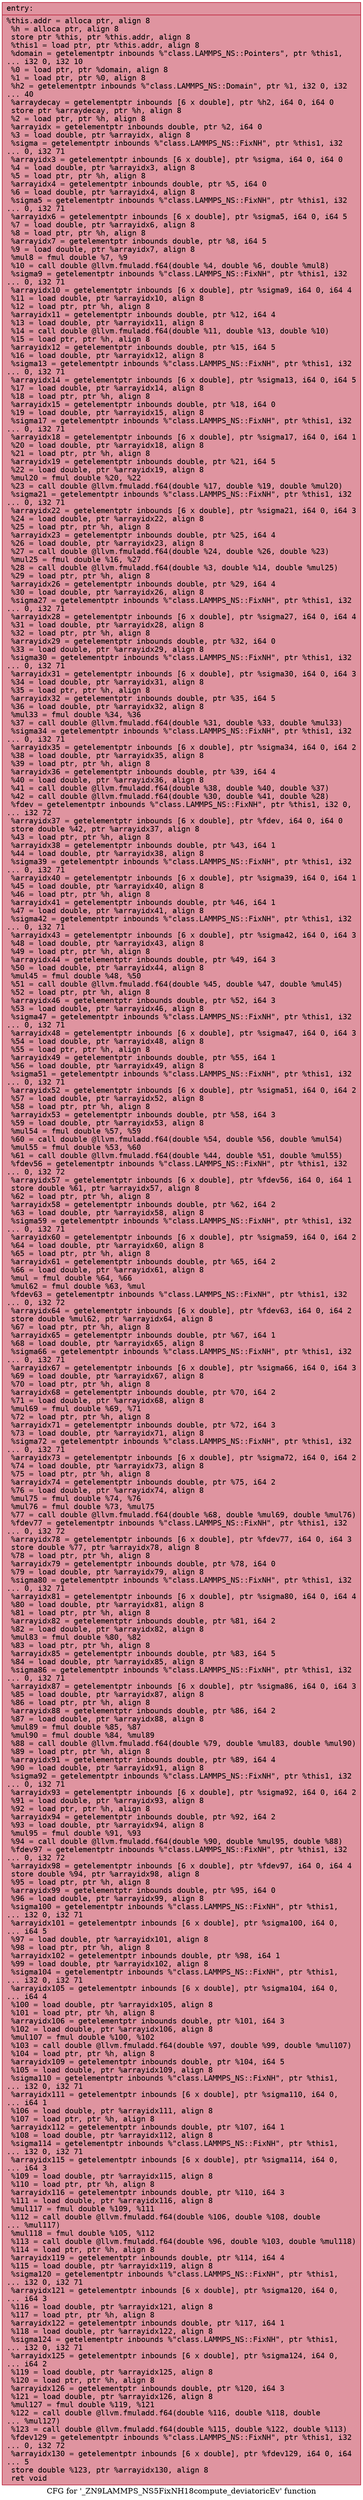 digraph "CFG for '_ZN9LAMMPS_NS5FixNH18compute_deviatoricEv' function" {
	label="CFG for '_ZN9LAMMPS_NS5FixNH18compute_deviatoricEv' function";

	Node0x55b2c7e32e20 [shape=record,color="#b70d28ff", style=filled, fillcolor="#b70d2870" fontname="Courier",label="{entry:\l|  %this.addr = alloca ptr, align 8\l  %h = alloca ptr, align 8\l  store ptr %this, ptr %this.addr, align 8\l  %this1 = load ptr, ptr %this.addr, align 8\l  %domain = getelementptr inbounds %\"class.LAMMPS_NS::Pointers\", ptr %this1,\l... i32 0, i32 10\l  %0 = load ptr, ptr %domain, align 8\l  %1 = load ptr, ptr %0, align 8\l  %h2 = getelementptr inbounds %\"class.LAMMPS_NS::Domain\", ptr %1, i32 0, i32\l... 40\l  %arraydecay = getelementptr inbounds [6 x double], ptr %h2, i64 0, i64 0\l  store ptr %arraydecay, ptr %h, align 8\l  %2 = load ptr, ptr %h, align 8\l  %arrayidx = getelementptr inbounds double, ptr %2, i64 0\l  %3 = load double, ptr %arrayidx, align 8\l  %sigma = getelementptr inbounds %\"class.LAMMPS_NS::FixNH\", ptr %this1, i32\l... 0, i32 71\l  %arrayidx3 = getelementptr inbounds [6 x double], ptr %sigma, i64 0, i64 0\l  %4 = load double, ptr %arrayidx3, align 8\l  %5 = load ptr, ptr %h, align 8\l  %arrayidx4 = getelementptr inbounds double, ptr %5, i64 0\l  %6 = load double, ptr %arrayidx4, align 8\l  %sigma5 = getelementptr inbounds %\"class.LAMMPS_NS::FixNH\", ptr %this1, i32\l... 0, i32 71\l  %arrayidx6 = getelementptr inbounds [6 x double], ptr %sigma5, i64 0, i64 5\l  %7 = load double, ptr %arrayidx6, align 8\l  %8 = load ptr, ptr %h, align 8\l  %arrayidx7 = getelementptr inbounds double, ptr %8, i64 5\l  %9 = load double, ptr %arrayidx7, align 8\l  %mul8 = fmul double %7, %9\l  %10 = call double @llvm.fmuladd.f64(double %4, double %6, double %mul8)\l  %sigma9 = getelementptr inbounds %\"class.LAMMPS_NS::FixNH\", ptr %this1, i32\l... 0, i32 71\l  %arrayidx10 = getelementptr inbounds [6 x double], ptr %sigma9, i64 0, i64 4\l  %11 = load double, ptr %arrayidx10, align 8\l  %12 = load ptr, ptr %h, align 8\l  %arrayidx11 = getelementptr inbounds double, ptr %12, i64 4\l  %13 = load double, ptr %arrayidx11, align 8\l  %14 = call double @llvm.fmuladd.f64(double %11, double %13, double %10)\l  %15 = load ptr, ptr %h, align 8\l  %arrayidx12 = getelementptr inbounds double, ptr %15, i64 5\l  %16 = load double, ptr %arrayidx12, align 8\l  %sigma13 = getelementptr inbounds %\"class.LAMMPS_NS::FixNH\", ptr %this1, i32\l... 0, i32 71\l  %arrayidx14 = getelementptr inbounds [6 x double], ptr %sigma13, i64 0, i64 5\l  %17 = load double, ptr %arrayidx14, align 8\l  %18 = load ptr, ptr %h, align 8\l  %arrayidx15 = getelementptr inbounds double, ptr %18, i64 0\l  %19 = load double, ptr %arrayidx15, align 8\l  %sigma17 = getelementptr inbounds %\"class.LAMMPS_NS::FixNH\", ptr %this1, i32\l... 0, i32 71\l  %arrayidx18 = getelementptr inbounds [6 x double], ptr %sigma17, i64 0, i64 1\l  %20 = load double, ptr %arrayidx18, align 8\l  %21 = load ptr, ptr %h, align 8\l  %arrayidx19 = getelementptr inbounds double, ptr %21, i64 5\l  %22 = load double, ptr %arrayidx19, align 8\l  %mul20 = fmul double %20, %22\l  %23 = call double @llvm.fmuladd.f64(double %17, double %19, double %mul20)\l  %sigma21 = getelementptr inbounds %\"class.LAMMPS_NS::FixNH\", ptr %this1, i32\l... 0, i32 71\l  %arrayidx22 = getelementptr inbounds [6 x double], ptr %sigma21, i64 0, i64 3\l  %24 = load double, ptr %arrayidx22, align 8\l  %25 = load ptr, ptr %h, align 8\l  %arrayidx23 = getelementptr inbounds double, ptr %25, i64 4\l  %26 = load double, ptr %arrayidx23, align 8\l  %27 = call double @llvm.fmuladd.f64(double %24, double %26, double %23)\l  %mul25 = fmul double %16, %27\l  %28 = call double @llvm.fmuladd.f64(double %3, double %14, double %mul25)\l  %29 = load ptr, ptr %h, align 8\l  %arrayidx26 = getelementptr inbounds double, ptr %29, i64 4\l  %30 = load double, ptr %arrayidx26, align 8\l  %sigma27 = getelementptr inbounds %\"class.LAMMPS_NS::FixNH\", ptr %this1, i32\l... 0, i32 71\l  %arrayidx28 = getelementptr inbounds [6 x double], ptr %sigma27, i64 0, i64 4\l  %31 = load double, ptr %arrayidx28, align 8\l  %32 = load ptr, ptr %h, align 8\l  %arrayidx29 = getelementptr inbounds double, ptr %32, i64 0\l  %33 = load double, ptr %arrayidx29, align 8\l  %sigma30 = getelementptr inbounds %\"class.LAMMPS_NS::FixNH\", ptr %this1, i32\l... 0, i32 71\l  %arrayidx31 = getelementptr inbounds [6 x double], ptr %sigma30, i64 0, i64 3\l  %34 = load double, ptr %arrayidx31, align 8\l  %35 = load ptr, ptr %h, align 8\l  %arrayidx32 = getelementptr inbounds double, ptr %35, i64 5\l  %36 = load double, ptr %arrayidx32, align 8\l  %mul33 = fmul double %34, %36\l  %37 = call double @llvm.fmuladd.f64(double %31, double %33, double %mul33)\l  %sigma34 = getelementptr inbounds %\"class.LAMMPS_NS::FixNH\", ptr %this1, i32\l... 0, i32 71\l  %arrayidx35 = getelementptr inbounds [6 x double], ptr %sigma34, i64 0, i64 2\l  %38 = load double, ptr %arrayidx35, align 8\l  %39 = load ptr, ptr %h, align 8\l  %arrayidx36 = getelementptr inbounds double, ptr %39, i64 4\l  %40 = load double, ptr %arrayidx36, align 8\l  %41 = call double @llvm.fmuladd.f64(double %38, double %40, double %37)\l  %42 = call double @llvm.fmuladd.f64(double %30, double %41, double %28)\l  %fdev = getelementptr inbounds %\"class.LAMMPS_NS::FixNH\", ptr %this1, i32 0,\l... i32 72\l  %arrayidx37 = getelementptr inbounds [6 x double], ptr %fdev, i64 0, i64 0\l  store double %42, ptr %arrayidx37, align 8\l  %43 = load ptr, ptr %h, align 8\l  %arrayidx38 = getelementptr inbounds double, ptr %43, i64 1\l  %44 = load double, ptr %arrayidx38, align 8\l  %sigma39 = getelementptr inbounds %\"class.LAMMPS_NS::FixNH\", ptr %this1, i32\l... 0, i32 71\l  %arrayidx40 = getelementptr inbounds [6 x double], ptr %sigma39, i64 0, i64 1\l  %45 = load double, ptr %arrayidx40, align 8\l  %46 = load ptr, ptr %h, align 8\l  %arrayidx41 = getelementptr inbounds double, ptr %46, i64 1\l  %47 = load double, ptr %arrayidx41, align 8\l  %sigma42 = getelementptr inbounds %\"class.LAMMPS_NS::FixNH\", ptr %this1, i32\l... 0, i32 71\l  %arrayidx43 = getelementptr inbounds [6 x double], ptr %sigma42, i64 0, i64 3\l  %48 = load double, ptr %arrayidx43, align 8\l  %49 = load ptr, ptr %h, align 8\l  %arrayidx44 = getelementptr inbounds double, ptr %49, i64 3\l  %50 = load double, ptr %arrayidx44, align 8\l  %mul45 = fmul double %48, %50\l  %51 = call double @llvm.fmuladd.f64(double %45, double %47, double %mul45)\l  %52 = load ptr, ptr %h, align 8\l  %arrayidx46 = getelementptr inbounds double, ptr %52, i64 3\l  %53 = load double, ptr %arrayidx46, align 8\l  %sigma47 = getelementptr inbounds %\"class.LAMMPS_NS::FixNH\", ptr %this1, i32\l... 0, i32 71\l  %arrayidx48 = getelementptr inbounds [6 x double], ptr %sigma47, i64 0, i64 3\l  %54 = load double, ptr %arrayidx48, align 8\l  %55 = load ptr, ptr %h, align 8\l  %arrayidx49 = getelementptr inbounds double, ptr %55, i64 1\l  %56 = load double, ptr %arrayidx49, align 8\l  %sigma51 = getelementptr inbounds %\"class.LAMMPS_NS::FixNH\", ptr %this1, i32\l... 0, i32 71\l  %arrayidx52 = getelementptr inbounds [6 x double], ptr %sigma51, i64 0, i64 2\l  %57 = load double, ptr %arrayidx52, align 8\l  %58 = load ptr, ptr %h, align 8\l  %arrayidx53 = getelementptr inbounds double, ptr %58, i64 3\l  %59 = load double, ptr %arrayidx53, align 8\l  %mul54 = fmul double %57, %59\l  %60 = call double @llvm.fmuladd.f64(double %54, double %56, double %mul54)\l  %mul55 = fmul double %53, %60\l  %61 = call double @llvm.fmuladd.f64(double %44, double %51, double %mul55)\l  %fdev56 = getelementptr inbounds %\"class.LAMMPS_NS::FixNH\", ptr %this1, i32\l... 0, i32 72\l  %arrayidx57 = getelementptr inbounds [6 x double], ptr %fdev56, i64 0, i64 1\l  store double %61, ptr %arrayidx57, align 8\l  %62 = load ptr, ptr %h, align 8\l  %arrayidx58 = getelementptr inbounds double, ptr %62, i64 2\l  %63 = load double, ptr %arrayidx58, align 8\l  %sigma59 = getelementptr inbounds %\"class.LAMMPS_NS::FixNH\", ptr %this1, i32\l... 0, i32 71\l  %arrayidx60 = getelementptr inbounds [6 x double], ptr %sigma59, i64 0, i64 2\l  %64 = load double, ptr %arrayidx60, align 8\l  %65 = load ptr, ptr %h, align 8\l  %arrayidx61 = getelementptr inbounds double, ptr %65, i64 2\l  %66 = load double, ptr %arrayidx61, align 8\l  %mul = fmul double %64, %66\l  %mul62 = fmul double %63, %mul\l  %fdev63 = getelementptr inbounds %\"class.LAMMPS_NS::FixNH\", ptr %this1, i32\l... 0, i32 72\l  %arrayidx64 = getelementptr inbounds [6 x double], ptr %fdev63, i64 0, i64 2\l  store double %mul62, ptr %arrayidx64, align 8\l  %67 = load ptr, ptr %h, align 8\l  %arrayidx65 = getelementptr inbounds double, ptr %67, i64 1\l  %68 = load double, ptr %arrayidx65, align 8\l  %sigma66 = getelementptr inbounds %\"class.LAMMPS_NS::FixNH\", ptr %this1, i32\l... 0, i32 71\l  %arrayidx67 = getelementptr inbounds [6 x double], ptr %sigma66, i64 0, i64 3\l  %69 = load double, ptr %arrayidx67, align 8\l  %70 = load ptr, ptr %h, align 8\l  %arrayidx68 = getelementptr inbounds double, ptr %70, i64 2\l  %71 = load double, ptr %arrayidx68, align 8\l  %mul69 = fmul double %69, %71\l  %72 = load ptr, ptr %h, align 8\l  %arrayidx71 = getelementptr inbounds double, ptr %72, i64 3\l  %73 = load double, ptr %arrayidx71, align 8\l  %sigma72 = getelementptr inbounds %\"class.LAMMPS_NS::FixNH\", ptr %this1, i32\l... 0, i32 71\l  %arrayidx73 = getelementptr inbounds [6 x double], ptr %sigma72, i64 0, i64 2\l  %74 = load double, ptr %arrayidx73, align 8\l  %75 = load ptr, ptr %h, align 8\l  %arrayidx74 = getelementptr inbounds double, ptr %75, i64 2\l  %76 = load double, ptr %arrayidx74, align 8\l  %mul75 = fmul double %74, %76\l  %mul76 = fmul double %73, %mul75\l  %77 = call double @llvm.fmuladd.f64(double %68, double %mul69, double %mul76)\l  %fdev77 = getelementptr inbounds %\"class.LAMMPS_NS::FixNH\", ptr %this1, i32\l... 0, i32 72\l  %arrayidx78 = getelementptr inbounds [6 x double], ptr %fdev77, i64 0, i64 3\l  store double %77, ptr %arrayidx78, align 8\l  %78 = load ptr, ptr %h, align 8\l  %arrayidx79 = getelementptr inbounds double, ptr %78, i64 0\l  %79 = load double, ptr %arrayidx79, align 8\l  %sigma80 = getelementptr inbounds %\"class.LAMMPS_NS::FixNH\", ptr %this1, i32\l... 0, i32 71\l  %arrayidx81 = getelementptr inbounds [6 x double], ptr %sigma80, i64 0, i64 4\l  %80 = load double, ptr %arrayidx81, align 8\l  %81 = load ptr, ptr %h, align 8\l  %arrayidx82 = getelementptr inbounds double, ptr %81, i64 2\l  %82 = load double, ptr %arrayidx82, align 8\l  %mul83 = fmul double %80, %82\l  %83 = load ptr, ptr %h, align 8\l  %arrayidx85 = getelementptr inbounds double, ptr %83, i64 5\l  %84 = load double, ptr %arrayidx85, align 8\l  %sigma86 = getelementptr inbounds %\"class.LAMMPS_NS::FixNH\", ptr %this1, i32\l... 0, i32 71\l  %arrayidx87 = getelementptr inbounds [6 x double], ptr %sigma86, i64 0, i64 3\l  %85 = load double, ptr %arrayidx87, align 8\l  %86 = load ptr, ptr %h, align 8\l  %arrayidx88 = getelementptr inbounds double, ptr %86, i64 2\l  %87 = load double, ptr %arrayidx88, align 8\l  %mul89 = fmul double %85, %87\l  %mul90 = fmul double %84, %mul89\l  %88 = call double @llvm.fmuladd.f64(double %79, double %mul83, double %mul90)\l  %89 = load ptr, ptr %h, align 8\l  %arrayidx91 = getelementptr inbounds double, ptr %89, i64 4\l  %90 = load double, ptr %arrayidx91, align 8\l  %sigma92 = getelementptr inbounds %\"class.LAMMPS_NS::FixNH\", ptr %this1, i32\l... 0, i32 71\l  %arrayidx93 = getelementptr inbounds [6 x double], ptr %sigma92, i64 0, i64 2\l  %91 = load double, ptr %arrayidx93, align 8\l  %92 = load ptr, ptr %h, align 8\l  %arrayidx94 = getelementptr inbounds double, ptr %92, i64 2\l  %93 = load double, ptr %arrayidx94, align 8\l  %mul95 = fmul double %91, %93\l  %94 = call double @llvm.fmuladd.f64(double %90, double %mul95, double %88)\l  %fdev97 = getelementptr inbounds %\"class.LAMMPS_NS::FixNH\", ptr %this1, i32\l... 0, i32 72\l  %arrayidx98 = getelementptr inbounds [6 x double], ptr %fdev97, i64 0, i64 4\l  store double %94, ptr %arrayidx98, align 8\l  %95 = load ptr, ptr %h, align 8\l  %arrayidx99 = getelementptr inbounds double, ptr %95, i64 0\l  %96 = load double, ptr %arrayidx99, align 8\l  %sigma100 = getelementptr inbounds %\"class.LAMMPS_NS::FixNH\", ptr %this1,\l... i32 0, i32 71\l  %arrayidx101 = getelementptr inbounds [6 x double], ptr %sigma100, i64 0,\l... i64 5\l  %97 = load double, ptr %arrayidx101, align 8\l  %98 = load ptr, ptr %h, align 8\l  %arrayidx102 = getelementptr inbounds double, ptr %98, i64 1\l  %99 = load double, ptr %arrayidx102, align 8\l  %sigma104 = getelementptr inbounds %\"class.LAMMPS_NS::FixNH\", ptr %this1,\l... i32 0, i32 71\l  %arrayidx105 = getelementptr inbounds [6 x double], ptr %sigma104, i64 0,\l... i64 4\l  %100 = load double, ptr %arrayidx105, align 8\l  %101 = load ptr, ptr %h, align 8\l  %arrayidx106 = getelementptr inbounds double, ptr %101, i64 3\l  %102 = load double, ptr %arrayidx106, align 8\l  %mul107 = fmul double %100, %102\l  %103 = call double @llvm.fmuladd.f64(double %97, double %99, double %mul107)\l  %104 = load ptr, ptr %h, align 8\l  %arrayidx109 = getelementptr inbounds double, ptr %104, i64 5\l  %105 = load double, ptr %arrayidx109, align 8\l  %sigma110 = getelementptr inbounds %\"class.LAMMPS_NS::FixNH\", ptr %this1,\l... i32 0, i32 71\l  %arrayidx111 = getelementptr inbounds [6 x double], ptr %sigma110, i64 0,\l... i64 1\l  %106 = load double, ptr %arrayidx111, align 8\l  %107 = load ptr, ptr %h, align 8\l  %arrayidx112 = getelementptr inbounds double, ptr %107, i64 1\l  %108 = load double, ptr %arrayidx112, align 8\l  %sigma114 = getelementptr inbounds %\"class.LAMMPS_NS::FixNH\", ptr %this1,\l... i32 0, i32 71\l  %arrayidx115 = getelementptr inbounds [6 x double], ptr %sigma114, i64 0,\l... i64 3\l  %109 = load double, ptr %arrayidx115, align 8\l  %110 = load ptr, ptr %h, align 8\l  %arrayidx116 = getelementptr inbounds double, ptr %110, i64 3\l  %111 = load double, ptr %arrayidx116, align 8\l  %mul117 = fmul double %109, %111\l  %112 = call double @llvm.fmuladd.f64(double %106, double %108, double\l... %mul117)\l  %mul118 = fmul double %105, %112\l  %113 = call double @llvm.fmuladd.f64(double %96, double %103, double %mul118)\l  %114 = load ptr, ptr %h, align 8\l  %arrayidx119 = getelementptr inbounds double, ptr %114, i64 4\l  %115 = load double, ptr %arrayidx119, align 8\l  %sigma120 = getelementptr inbounds %\"class.LAMMPS_NS::FixNH\", ptr %this1,\l... i32 0, i32 71\l  %arrayidx121 = getelementptr inbounds [6 x double], ptr %sigma120, i64 0,\l... i64 3\l  %116 = load double, ptr %arrayidx121, align 8\l  %117 = load ptr, ptr %h, align 8\l  %arrayidx122 = getelementptr inbounds double, ptr %117, i64 1\l  %118 = load double, ptr %arrayidx122, align 8\l  %sigma124 = getelementptr inbounds %\"class.LAMMPS_NS::FixNH\", ptr %this1,\l... i32 0, i32 71\l  %arrayidx125 = getelementptr inbounds [6 x double], ptr %sigma124, i64 0,\l... i64 2\l  %119 = load double, ptr %arrayidx125, align 8\l  %120 = load ptr, ptr %h, align 8\l  %arrayidx126 = getelementptr inbounds double, ptr %120, i64 3\l  %121 = load double, ptr %arrayidx126, align 8\l  %mul127 = fmul double %119, %121\l  %122 = call double @llvm.fmuladd.f64(double %116, double %118, double\l... %mul127)\l  %123 = call double @llvm.fmuladd.f64(double %115, double %122, double %113)\l  %fdev129 = getelementptr inbounds %\"class.LAMMPS_NS::FixNH\", ptr %this1, i32\l... 0, i32 72\l  %arrayidx130 = getelementptr inbounds [6 x double], ptr %fdev129, i64 0, i64\l... 5\l  store double %123, ptr %arrayidx130, align 8\l  ret void\l}"];
}
